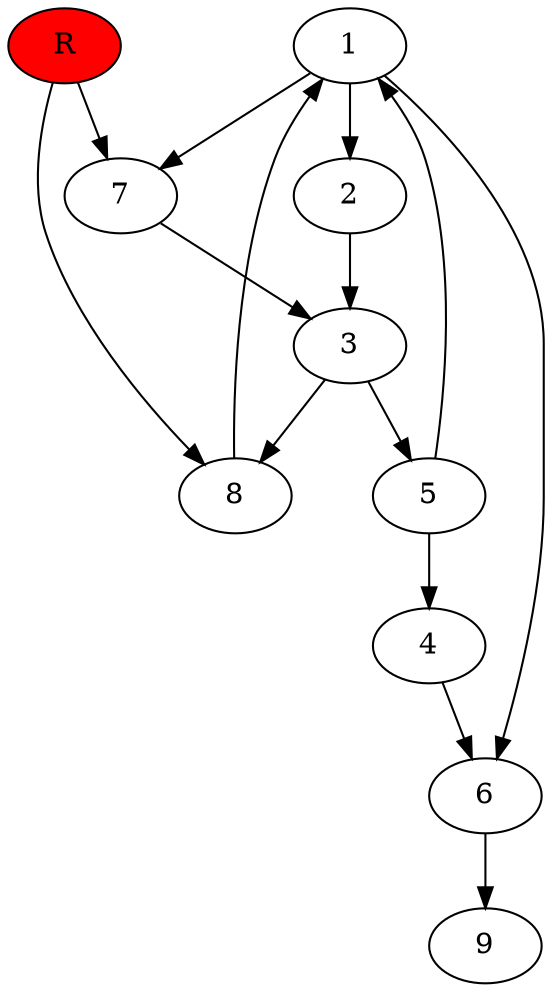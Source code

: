 digraph prb43348 {
	1
	2
	3
	4
	5
	6
	7
	8
	R [fillcolor="#ff0000" style=filled]
	1 -> 2
	1 -> 6
	1 -> 7
	2 -> 3
	3 -> 5
	3 -> 8
	4 -> 6
	5 -> 1
	5 -> 4
	6 -> 9
	7 -> 3
	8 -> 1
	R -> 7
	R -> 8
}
